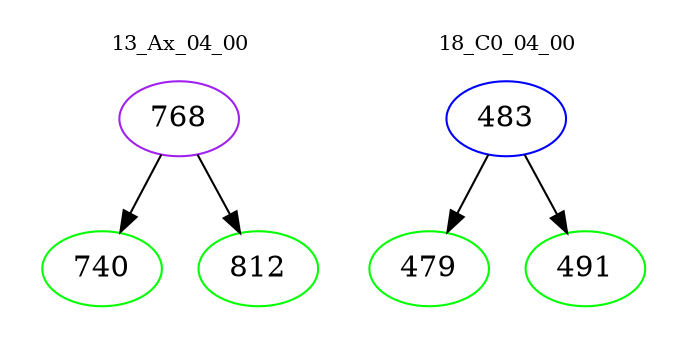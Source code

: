 digraph{
subgraph cluster_0 {
color = white
label = "13_Ax_04_00";
fontsize=10;
T0_768 [label="768", color="purple"]
T0_768 -> T0_740 [color="black"]
T0_740 [label="740", color="green"]
T0_768 -> T0_812 [color="black"]
T0_812 [label="812", color="green"]
}
subgraph cluster_1 {
color = white
label = "18_C0_04_00";
fontsize=10;
T1_483 [label="483", color="blue"]
T1_483 -> T1_479 [color="black"]
T1_479 [label="479", color="green"]
T1_483 -> T1_491 [color="black"]
T1_491 [label="491", color="green"]
}
}
